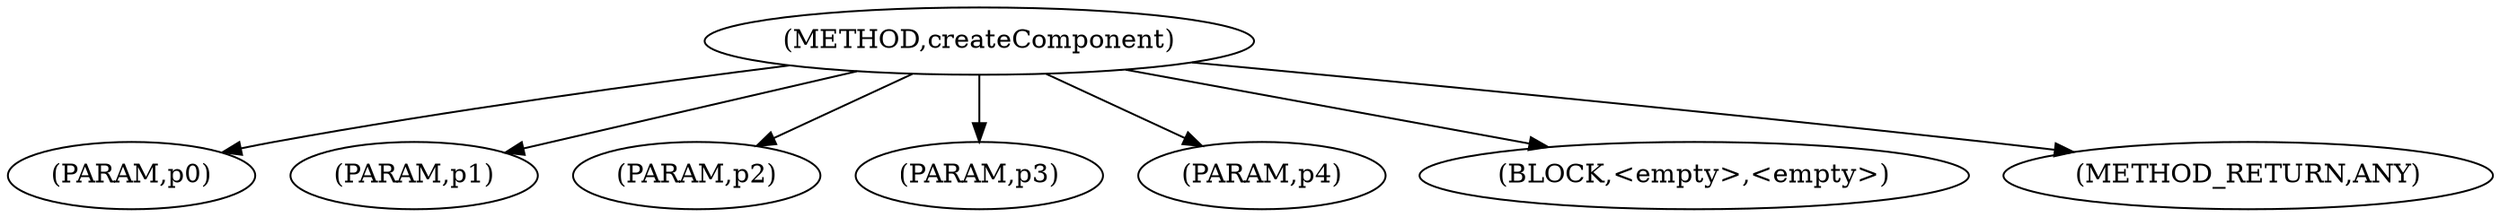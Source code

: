digraph "createComponent" {  
"1570" [label = <(METHOD,createComponent)> ]
"1571" [label = <(PARAM,p0)> ]
"1572" [label = <(PARAM,p1)> ]
"1573" [label = <(PARAM,p2)> ]
"1574" [label = <(PARAM,p3)> ]
"1575" [label = <(PARAM,p4)> ]
"1576" [label = <(BLOCK,&lt;empty&gt;,&lt;empty&gt;)> ]
"1577" [label = <(METHOD_RETURN,ANY)> ]
  "1570" -> "1571" 
  "1570" -> "1572" 
  "1570" -> "1576" 
  "1570" -> "1573" 
  "1570" -> "1577" 
  "1570" -> "1574" 
  "1570" -> "1575" 
}
